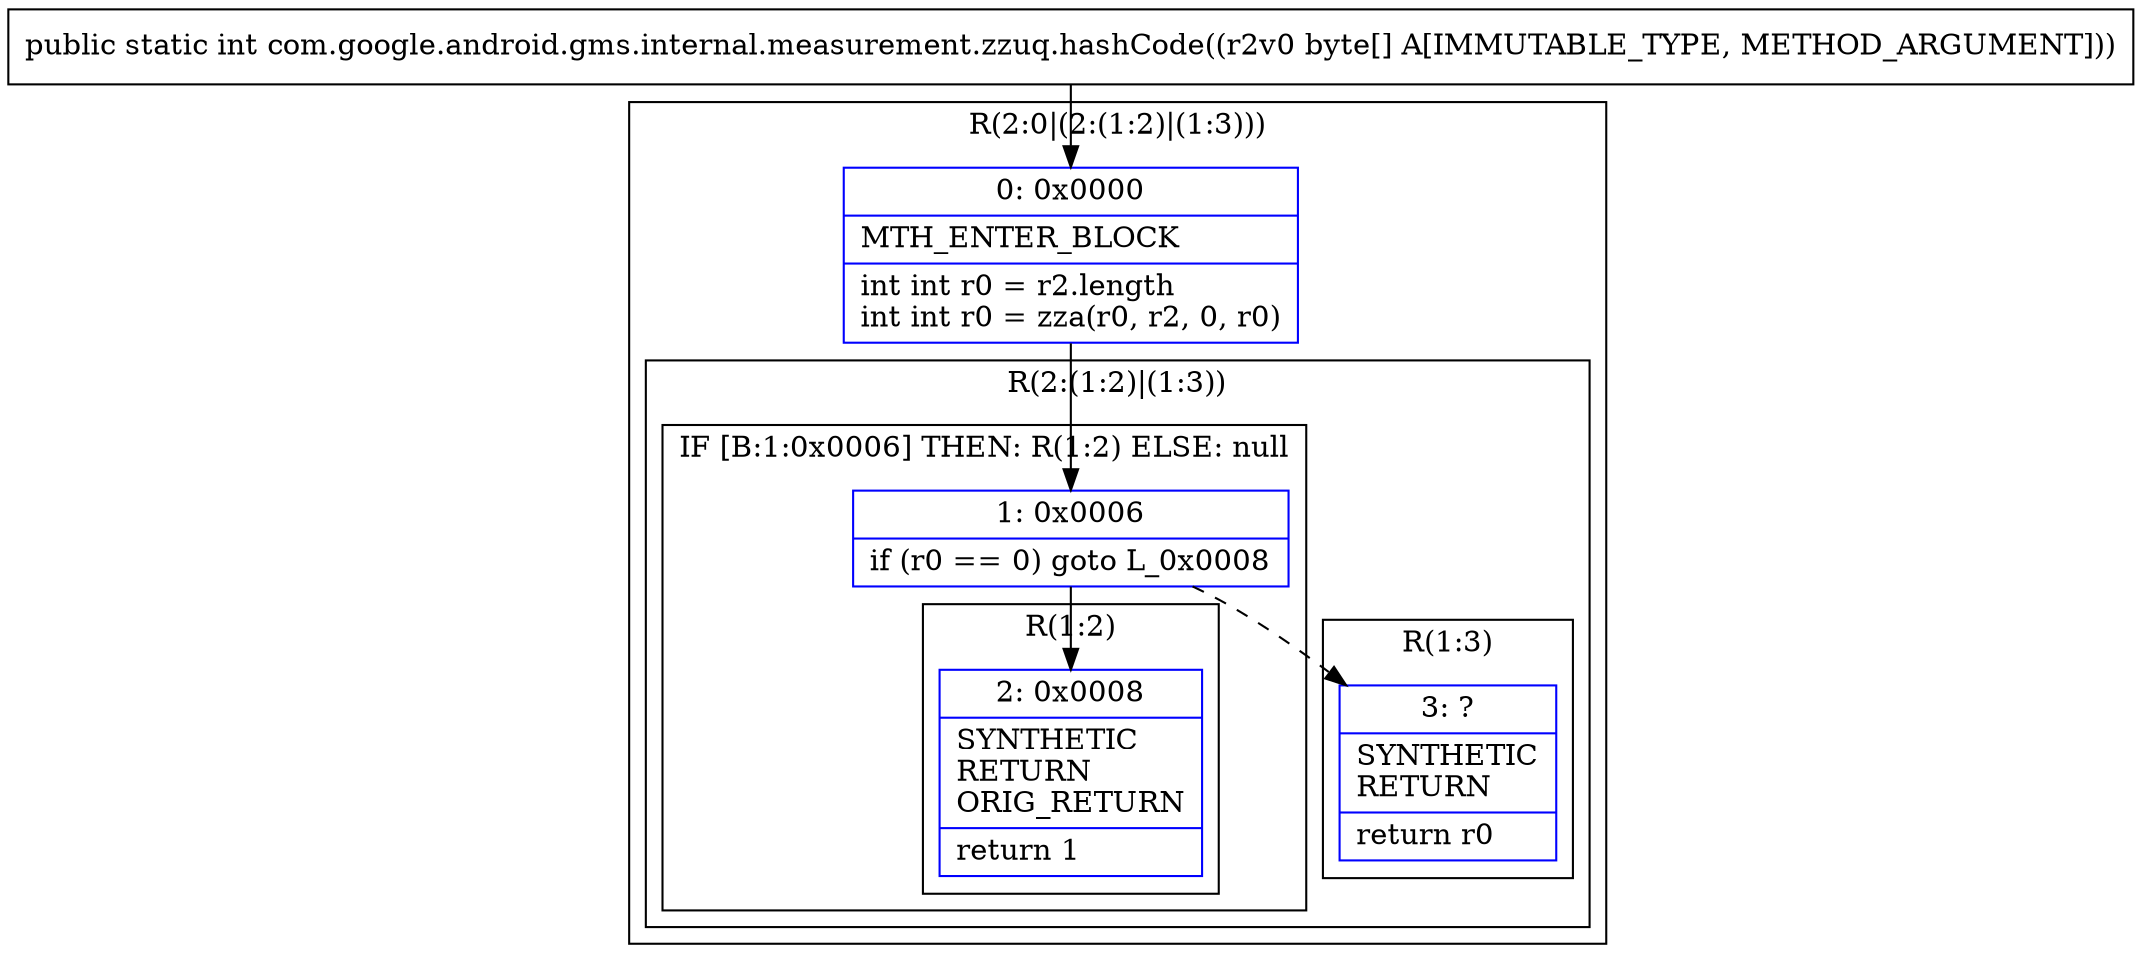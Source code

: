 digraph "CFG forcom.google.android.gms.internal.measurement.zzuq.hashCode([B)I" {
subgraph cluster_Region_918379286 {
label = "R(2:0|(2:(1:2)|(1:3)))";
node [shape=record,color=blue];
Node_0 [shape=record,label="{0\:\ 0x0000|MTH_ENTER_BLOCK\l|int int r0 = r2.length\lint int r0 = zza(r0, r2, 0, r0)\l}"];
subgraph cluster_Region_487123527 {
label = "R(2:(1:2)|(1:3))";
node [shape=record,color=blue];
subgraph cluster_IfRegion_1097324584 {
label = "IF [B:1:0x0006] THEN: R(1:2) ELSE: null";
node [shape=record,color=blue];
Node_1 [shape=record,label="{1\:\ 0x0006|if (r0 == 0) goto L_0x0008\l}"];
subgraph cluster_Region_27927099 {
label = "R(1:2)";
node [shape=record,color=blue];
Node_2 [shape=record,label="{2\:\ 0x0008|SYNTHETIC\lRETURN\lORIG_RETURN\l|return 1\l}"];
}
}
subgraph cluster_Region_395103004 {
label = "R(1:3)";
node [shape=record,color=blue];
Node_3 [shape=record,label="{3\:\ ?|SYNTHETIC\lRETURN\l|return r0\l}"];
}
}
}
MethodNode[shape=record,label="{public static int com.google.android.gms.internal.measurement.zzuq.hashCode((r2v0 byte[] A[IMMUTABLE_TYPE, METHOD_ARGUMENT])) }"];
MethodNode -> Node_0;
Node_0 -> Node_1;
Node_1 -> Node_2;
Node_1 -> Node_3[style=dashed];
}

